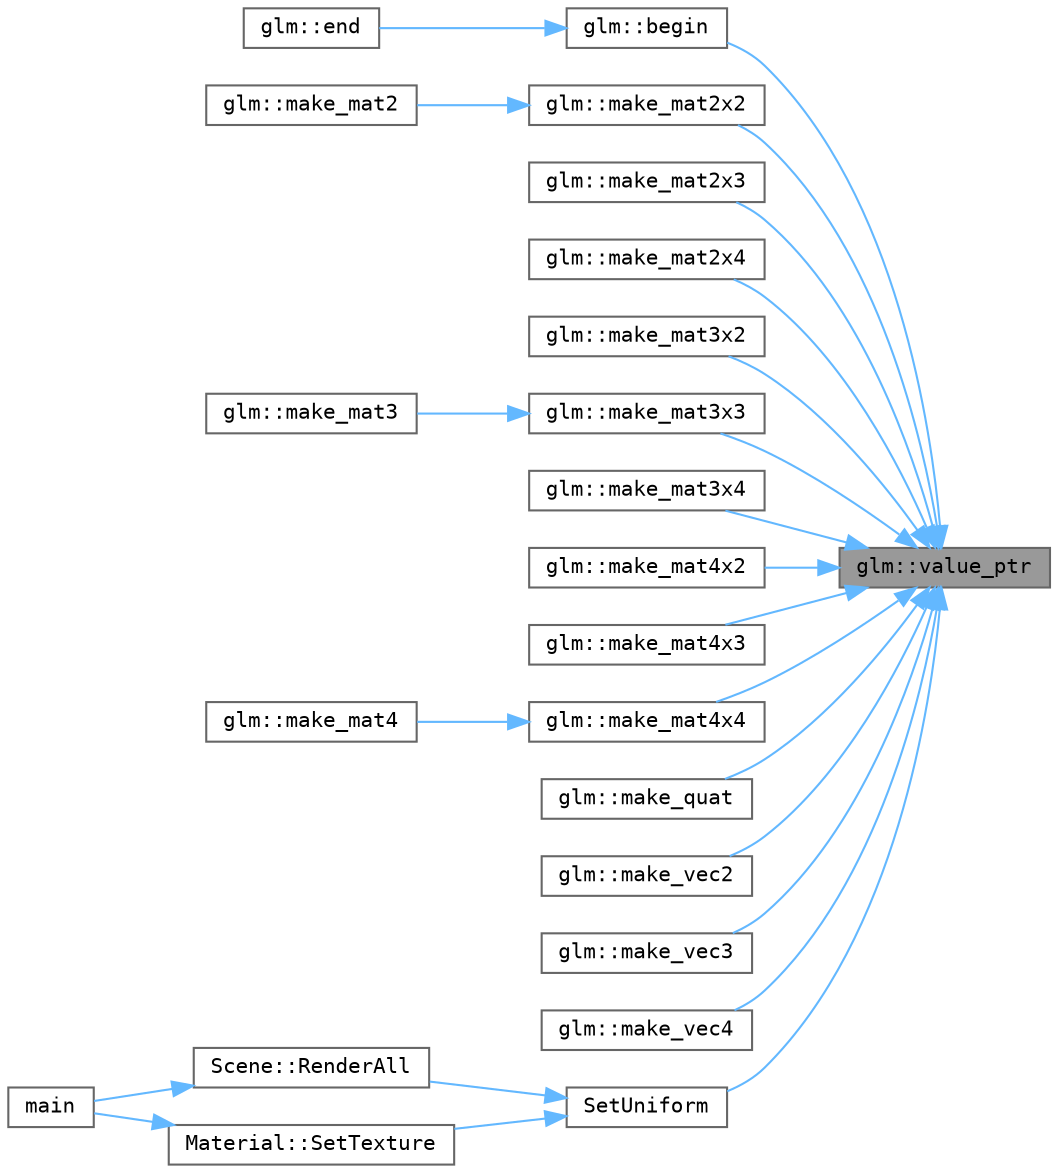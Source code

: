 digraph "glm::value_ptr"
{
 // LATEX_PDF_SIZE
  bgcolor="transparent";
  edge [fontname=Terminal,fontsize=10,labelfontname=Helvetica,labelfontsize=10];
  node [fontname=Terminal,fontsize=10,shape=box,height=0.2,width=0.4];
  rankdir="RL";
  Node1 [label="glm::value_ptr",height=0.2,width=0.4,color="gray40", fillcolor="grey60", style="filled", fontcolor="black",tooltip=" "];
  Node1 -> Node2 [dir="back",color="steelblue1",style="solid"];
  Node2 [label="glm::begin",height=0.2,width=0.4,color="grey40", fillcolor="white", style="filled",URL="$group__gtx__range.html#gaa752bdfcbfda8d0593318c4bf8a7dc6e",tooltip=" "];
  Node2 -> Node3 [dir="back",color="steelblue1",style="solid"];
  Node3 [label="glm::end",height=0.2,width=0.4,color="grey40", fillcolor="white", style="filled",URL="$group__gtx__range.html#ga4f3f6c88014b286c884c7fd76c1a6584",tooltip=" "];
  Node1 -> Node4 [dir="back",color="steelblue1",style="solid"];
  Node4 [label="glm::make_mat2x2",height=0.2,width=0.4,color="grey40", fillcolor="white", style="filled",URL="$group__gtc__type__ptr.html#ga659bc96ace75ace278a170db0cee3bd6",tooltip=" "];
  Node4 -> Node5 [dir="back",color="steelblue1",style="solid"];
  Node5 [label="glm::make_mat2",height=0.2,width=0.4,color="grey40", fillcolor="white", style="filled",URL="$group__gtc__type__ptr.html#gac642b04d8cd9bcd53ceddd316a0ffbd8",tooltip=" "];
  Node1 -> Node6 [dir="back",color="steelblue1",style="solid"];
  Node6 [label="glm::make_mat2x3",height=0.2,width=0.4,color="grey40", fillcolor="white", style="filled",URL="$group__gtc__type__ptr.html#ga84d4092ab032079fef637d2617c9f779",tooltip=" "];
  Node1 -> Node7 [dir="back",color="steelblue1",style="solid"];
  Node7 [label="glm::make_mat2x4",height=0.2,width=0.4,color="grey40", fillcolor="white", style="filled",URL="$group__gtc__type__ptr.html#gaa0576558aa039db76325429210896eb4",tooltip=" "];
  Node1 -> Node8 [dir="back",color="steelblue1",style="solid"];
  Node8 [label="glm::make_mat3x2",height=0.2,width=0.4,color="grey40", fillcolor="white", style="filled",URL="$group__gtc__type__ptr.html#ga4d559bdbf47469aaa43cfb81ba0d2a3e",tooltip=" "];
  Node1 -> Node9 [dir="back",color="steelblue1",style="solid"];
  Node9 [label="glm::make_mat3x3",height=0.2,width=0.4,color="grey40", fillcolor="white", style="filled",URL="$group__gtc__type__ptr.html#ga2fd92e1875651462eff2439a7304d691",tooltip=" "];
  Node9 -> Node10 [dir="back",color="steelblue1",style="solid"];
  Node10 [label="glm::make_mat3",height=0.2,width=0.4,color="grey40", fillcolor="white", style="filled",URL="$group__gtc__type__ptr.html#gab172a916cbb95dcef6dbe510856e382c",tooltip=" "];
  Node1 -> Node11 [dir="back",color="steelblue1",style="solid"];
  Node11 [label="glm::make_mat3x4",height=0.2,width=0.4,color="grey40", fillcolor="white", style="filled",URL="$group__gtc__type__ptr.html#ga642496b8298a6be1066affd388a72f98",tooltip=" "];
  Node1 -> Node12 [dir="back",color="steelblue1",style="solid"];
  Node12 [label="glm::make_mat4x2",height=0.2,width=0.4,color="grey40", fillcolor="white", style="filled",URL="$group__gtc__type__ptr.html#ga4f94cfb0a2ae89460284a9cc2aa90664",tooltip=" "];
  Node1 -> Node13 [dir="back",color="steelblue1",style="solid"];
  Node13 [label="glm::make_mat4x3",height=0.2,width=0.4,color="grey40", fillcolor="white", style="filled",URL="$group__gtc__type__ptr.html#gacbb460f144b62f4c3ebfc64516714ef1",tooltip=" "];
  Node1 -> Node14 [dir="back",color="steelblue1",style="solid"];
  Node14 [label="glm::make_mat4x4",height=0.2,width=0.4,color="grey40", fillcolor="white", style="filled",URL="$group__gtc__type__ptr.html#gaafa655903f1212495065475dd8ae0506",tooltip=" "];
  Node14 -> Node15 [dir="back",color="steelblue1",style="solid"];
  Node15 [label="glm::make_mat4",height=0.2,width=0.4,color="grey40", fillcolor="white", style="filled",URL="$group__gtc__type__ptr.html#gace3cf52dd0e092d5a78f09b24e82f97b",tooltip=" "];
  Node1 -> Node16 [dir="back",color="steelblue1",style="solid"];
  Node16 [label="glm::make_quat",height=0.2,width=0.4,color="grey40", fillcolor="white", style="filled",URL="$group__gtc__type__ptr.html#ga769941d2d8a538b03db65c80fa9c6bdb",tooltip=" "];
  Node1 -> Node17 [dir="back",color="steelblue1",style="solid"];
  Node17 [label="glm::make_vec2",height=0.2,width=0.4,color="grey40", fillcolor="white", style="filled",URL="$group__gtc__type__ptr.html#gae0e9a59717a9f78cdce50812a00c266e",tooltip=" "];
  Node1 -> Node18 [dir="back",color="steelblue1",style="solid"];
  Node18 [label="glm::make_vec3",height=0.2,width=0.4,color="grey40", fillcolor="white", style="filled",URL="$group__gtc__type__ptr.html#ga6886f6e5a9cb24475c7be328bd69ce3b",tooltip=" "];
  Node1 -> Node19 [dir="back",color="steelblue1",style="solid"];
  Node19 [label="glm::make_vec4",height=0.2,width=0.4,color="grey40", fillcolor="white", style="filled",URL="$group__gtc__type__ptr.html#ga7ede7d80acd92c0e77004270c55b7470",tooltip=" "];
  Node1 -> Node20 [dir="back",color="steelblue1",style="solid"];
  Node20 [label="SetUniform",height=0.2,width=0.4,color="grey40", fillcolor="white", style="filled",URL="$_renderer_8cpp.html#a7eea27f41e32dbf6703525ac0b7a1bb3",tooltip="Sets a shader program uniform with parameters for transforms"];
  Node20 -> Node21 [dir="back",color="steelblue1",style="solid"];
  Node21 [label="Scene::RenderAll",height=0.2,width=0.4,color="grey40", fillcolor="white", style="filled",URL="$class_scene.html#af1231c8f794238d9fb79e5f413e0108f",tooltip="Draw all gameObjects using cameras[0] as a camera, accounting for all lights"];
  Node21 -> Node22 [dir="back",color="steelblue1",style="solid"];
  Node22 [label="main",height=0.2,width=0.4,color="grey40", fillcolor="white", style="filled",URL="$main_8cpp.html#ae66f6b31b5ad750f1fe042a706a4e3d4",tooltip=" "];
  Node20 -> Node23 [dir="back",color="steelblue1",style="solid"];
  Node23 [label="Material::SetTexture",height=0.2,width=0.4,color="grey40", fillcolor="white", style="filled",URL="$class_material.html#ad0049f77efe1760ee497e3df84e083c1",tooltip="Sets the texture of this material / shader"];
  Node23 -> Node22 [dir="back",color="steelblue1",style="solid"];
}
